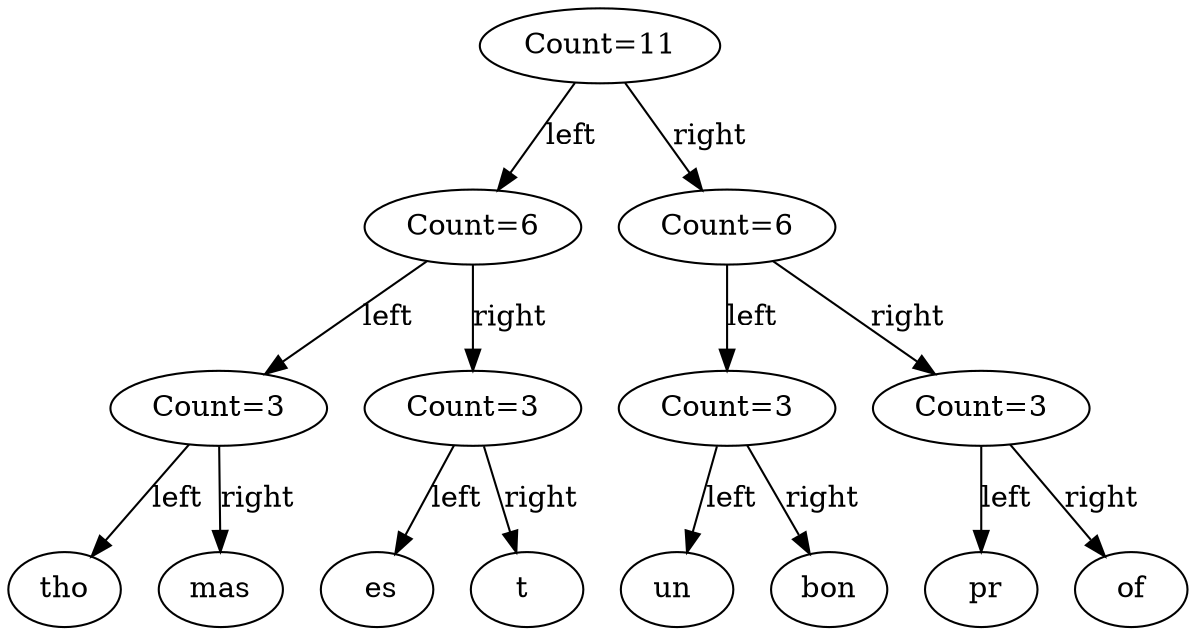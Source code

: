 digraph Rope {
node0x560f31e562a0 [label="Count=11"];
node0x560f31e562a0 -> node0x560f31e562d0 [label="left"];
node0x560f31e562d0 [label="Count=6"];
node0x560f31e562d0 -> node0x560f31e56300 [label="left"];
node0x560f31e56300 [label="Count=3"];
node0x560f31e56300 -> node0x560f31e56330 [label="left"];
node0x560f31e56330 [label="tho"];
node0x560f31e56300 -> node0x560f31e56380 [label="right"];
node0x560f31e56380 [label="mas"];
node0x560f31e562d0 -> node0x560f31e563d0 [label="right"];
node0x560f31e563d0 [label="Count=3"];
node0x560f31e563d0 -> node0x560f31e56400 [label="left"];
node0x560f31e56400 [label=" es"];
node0x560f31e563d0 -> node0x560f31e56450 [label="right"];
node0x560f31e56450 [label="t "];
node0x560f31e562a0 -> node0x560f31e564a0 [label="right"];
node0x560f31e564a0 [label="Count=6"];
node0x560f31e564a0 -> node0x560f31e564d0 [label="left"];
node0x560f31e564d0 [label="Count=3"];
node0x560f31e564d0 -> node0x560f31e56500 [label="left"];
node0x560f31e56500 [label="un "];
node0x560f31e564d0 -> node0x560f31e56550 [label="right"];
node0x560f31e56550 [label="bon"];
node0x560f31e564a0 -> node0x560f31e565a0 [label="right"];
node0x560f31e565a0 [label="Count=3"];
node0x560f31e565a0 -> node0x560f31e565d0 [label="left"];
node0x560f31e565d0 [label=" pr"];
node0x560f31e565a0 -> node0x560f31e56620 [label="right"];
node0x560f31e56620 [label="of"];
}
